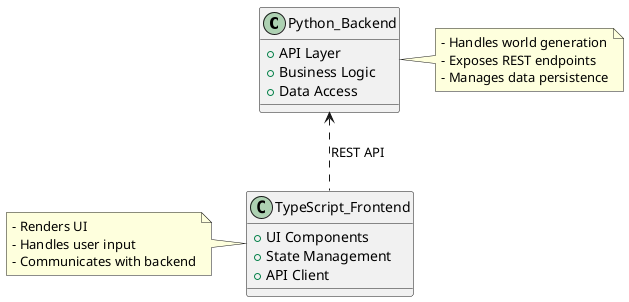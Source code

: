 @startuml
!define RECTANGLE class

RECTANGLE Python_Backend {
  +API Layer
  +Business Logic
  +Data Access
}

RECTANGLE TypeScript_Frontend {
  +UI Components
  +State Management
  +API Client
}

Python_Backend <.. TypeScript_Frontend : REST API

note right of Python_Backend
  - Handles world generation
  - Exposes REST endpoints
  - Manages data persistence
end note

note left of TypeScript_Frontend
  - Renders UI
  - Handles user input
  - Communicates with backend
end note

@enduml
